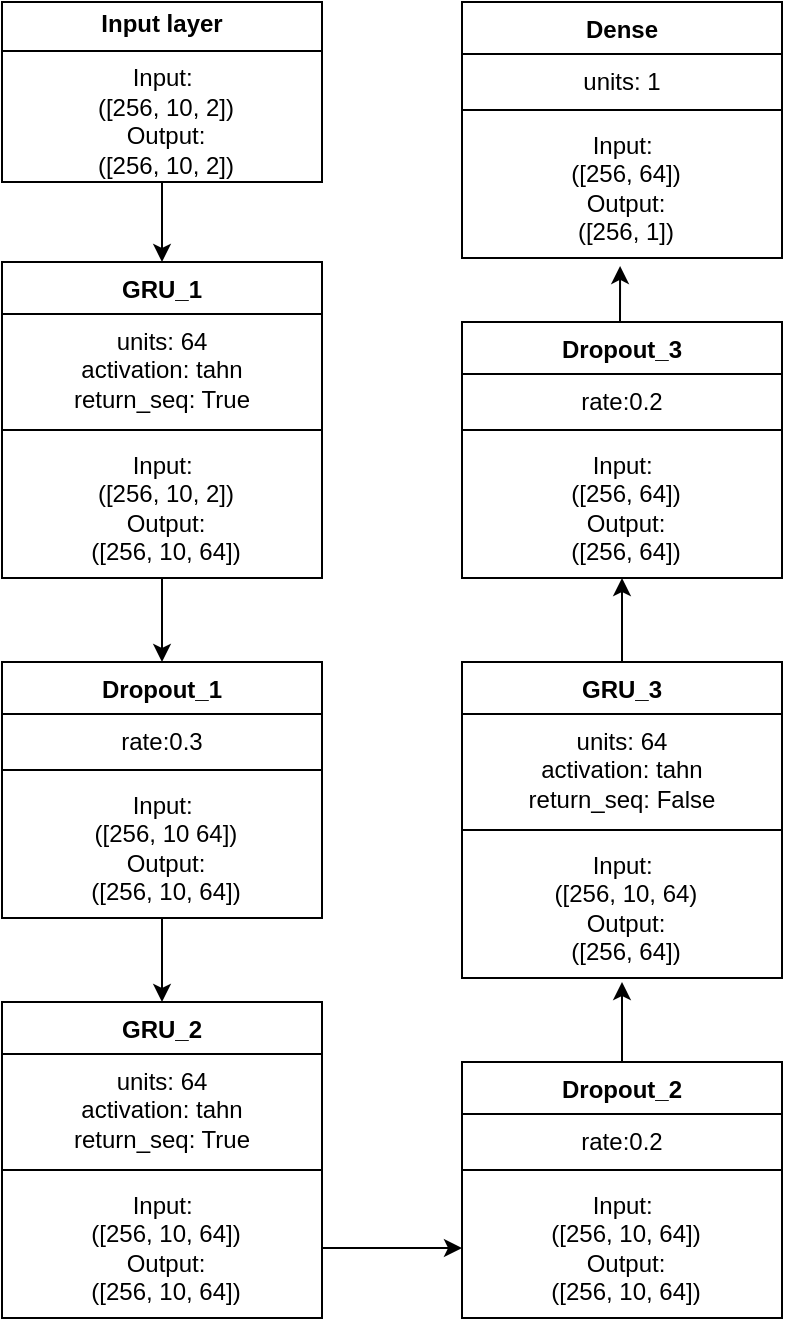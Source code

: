 <mxfile version="24.4.9" type="github">
  <diagram name="Page-1" id="rmsH0uK1KOe1VpGeyeAv">
    <mxGraphModel dx="1864" dy="666" grid="1" gridSize="10" guides="1" tooltips="1" connect="1" arrows="1" fold="1" page="1" pageScale="1" pageWidth="850" pageHeight="1100" math="0" shadow="0">
      <root>
        <mxCell id="0" />
        <mxCell id="1" parent="0" />
        <mxCell id="-qG79by7kBqQ-nuzrStk-1" value="" style="edgeStyle=orthogonalEdgeStyle;rounded=0;orthogonalLoop=1;jettySize=auto;html=1;entryX=0.5;entryY=0;entryDx=0;entryDy=0;" parent="1" source="-qG79by7kBqQ-nuzrStk-2" target="-qG79by7kBqQ-nuzrStk-4" edge="1">
          <mxGeometry relative="1" as="geometry">
            <mxPoint x="-690" y="750" as="targetPoint" />
          </mxGeometry>
        </mxCell>
        <mxCell id="-qG79by7kBqQ-nuzrStk-2" value="&lt;p style=&quot;margin:0px;margin-top:4px;text-align:center;&quot;&gt;&lt;b&gt;Input layer&lt;/b&gt;&lt;/p&gt;&lt;hr size=&quot;1&quot; style=&quot;border-style:solid;&quot;&gt;&lt;p style=&quot;text-align: center; margin: 0px 0px 0px 4px;&quot;&gt;Input:&amp;nbsp;&lt;/p&gt;&lt;p style=&quot;text-align: center; margin: 0px 0px 0px 4px;&quot;&gt;([256, 10, 2])&lt;/p&gt;&lt;p style=&quot;text-align: center; margin: 0px 0px 0px 4px;&quot;&gt;Output:&lt;/p&gt;&lt;p style=&quot;text-align: center; margin: 0px 0px 0px 4px;&quot;&gt;([256, 10, 2])&lt;br&gt;&lt;/p&gt;" style="verticalAlign=top;align=left;overflow=fill;html=1;whiteSpace=wrap;" parent="1" vertex="1">
          <mxGeometry x="-770" y="630" width="160" height="90" as="geometry" />
        </mxCell>
        <mxCell id="-qG79by7kBqQ-nuzrStk-3" style="edgeStyle=orthogonalEdgeStyle;rounded=0;orthogonalLoop=1;jettySize=auto;html=1;exitX=0.5;exitY=1;exitDx=0;exitDy=0;entryX=0.5;entryY=0;entryDx=0;entryDy=0;" parent="1" source="-qG79by7kBqQ-nuzrStk-4" target="-qG79by7kBqQ-nuzrStk-9" edge="1">
          <mxGeometry relative="1" as="geometry" />
        </mxCell>
        <mxCell id="-qG79by7kBqQ-nuzrStk-4" value="GRU_1" style="swimlane;fontStyle=1;align=center;verticalAlign=top;childLayout=stackLayout;horizontal=1;startSize=26;horizontalStack=0;resizeParent=1;resizeParentMax=0;resizeLast=0;collapsible=1;marginBottom=0;whiteSpace=wrap;html=1;" parent="1" vertex="1">
          <mxGeometry x="-770" y="760" width="160" height="158" as="geometry" />
        </mxCell>
        <mxCell id="-qG79by7kBqQ-nuzrStk-5" value="units: 64&lt;div&gt;activation: tahn&lt;/div&gt;&lt;div&gt;return_seq: True&lt;/div&gt;" style="text;strokeColor=none;fillColor=none;align=center;verticalAlign=top;spacingLeft=4;spacingRight=4;overflow=hidden;rotatable=0;points=[[0,0.5],[1,0.5]];portConstraint=eastwest;whiteSpace=wrap;html=1;" parent="-qG79by7kBqQ-nuzrStk-4" vertex="1">
          <mxGeometry y="26" width="160" height="54" as="geometry" />
        </mxCell>
        <mxCell id="-qG79by7kBqQ-nuzrStk-6" value="" style="line;strokeWidth=1;fillColor=none;align=left;verticalAlign=middle;spacingTop=-1;spacingLeft=3;spacingRight=3;rotatable=0;labelPosition=right;points=[];portConstraint=eastwest;strokeColor=inherit;" parent="-qG79by7kBqQ-nuzrStk-4" vertex="1">
          <mxGeometry y="80" width="160" height="8" as="geometry" />
        </mxCell>
        <mxCell id="-qG79by7kBqQ-nuzrStk-7" value="&lt;p style=&quot;margin: 0px 0px 0px 4px;&quot;&gt;Input:&amp;nbsp;&lt;/p&gt;&lt;p style=&quot;margin: 0px 0px 0px 4px;&quot;&gt;([256, 10, 2])&lt;/p&gt;&lt;p style=&quot;margin: 0px 0px 0px 4px;&quot;&gt;Output:&lt;/p&gt;&lt;p style=&quot;margin: 0px 0px 0px 4px;&quot;&gt;([256, 10, 64])&lt;/p&gt;" style="text;strokeColor=none;fillColor=none;align=center;verticalAlign=top;spacingLeft=4;spacingRight=4;overflow=hidden;rotatable=0;points=[[0,0.5],[1,0.5]];portConstraint=eastwest;whiteSpace=wrap;html=1;" parent="-qG79by7kBqQ-nuzrStk-4" vertex="1">
          <mxGeometry y="88" width="160" height="70" as="geometry" />
        </mxCell>
        <mxCell id="-qG79by7kBqQ-nuzrStk-8" value="" style="edgeStyle=orthogonalEdgeStyle;rounded=0;orthogonalLoop=1;jettySize=auto;html=1;entryX=0.5;entryY=0;entryDx=0;entryDy=0;" parent="1" source="-qG79by7kBqQ-nuzrStk-9" target="-qG79by7kBqQ-nuzrStk-13" edge="1">
          <mxGeometry relative="1" as="geometry" />
        </mxCell>
        <mxCell id="-qG79by7kBqQ-nuzrStk-9" value="Dropout_1" style="swimlane;fontStyle=1;align=center;verticalAlign=top;childLayout=stackLayout;horizontal=1;startSize=26;horizontalStack=0;resizeParent=1;resizeParentMax=0;resizeLast=0;collapsible=1;marginBottom=0;whiteSpace=wrap;html=1;" parent="1" vertex="1">
          <mxGeometry x="-770" y="960" width="160" height="128" as="geometry" />
        </mxCell>
        <mxCell id="-qG79by7kBqQ-nuzrStk-10" value="rate:0.3" style="text;strokeColor=none;fillColor=none;align=center;verticalAlign=top;spacingLeft=4;spacingRight=4;overflow=hidden;rotatable=0;points=[[0,0.5],[1,0.5]];portConstraint=eastwest;whiteSpace=wrap;html=1;" parent="-qG79by7kBqQ-nuzrStk-9" vertex="1">
          <mxGeometry y="26" width="160" height="24" as="geometry" />
        </mxCell>
        <mxCell id="-qG79by7kBqQ-nuzrStk-11" value="" style="line;strokeWidth=1;fillColor=none;align=left;verticalAlign=middle;spacingTop=-1;spacingLeft=3;spacingRight=3;rotatable=0;labelPosition=right;points=[];portConstraint=eastwest;strokeColor=inherit;" parent="-qG79by7kBqQ-nuzrStk-9" vertex="1">
          <mxGeometry y="50" width="160" height="8" as="geometry" />
        </mxCell>
        <mxCell id="-qG79by7kBqQ-nuzrStk-12" value="&lt;p style=&quot;margin: 0px 0px 0px 4px;&quot;&gt;Input:&amp;nbsp;&lt;/p&gt;&lt;p style=&quot;margin: 0px 0px 0px 4px;&quot;&gt;([256, 10 64])&lt;/p&gt;&lt;p style=&quot;margin: 0px 0px 0px 4px;&quot;&gt;Output:&lt;/p&gt;&lt;p style=&quot;margin: 0px 0px 0px 4px;&quot;&gt;([256, 10, 64])&lt;/p&gt;" style="text;strokeColor=none;fillColor=none;align=center;verticalAlign=top;spacingLeft=4;spacingRight=4;overflow=hidden;rotatable=0;points=[[0,0.5],[1,0.5]];portConstraint=eastwest;whiteSpace=wrap;html=1;" parent="-qG79by7kBqQ-nuzrStk-9" vertex="1">
          <mxGeometry y="58" width="160" height="70" as="geometry" />
        </mxCell>
        <mxCell id="-qG79by7kBqQ-nuzrStk-13" value="GRU_2" style="swimlane;fontStyle=1;align=center;verticalAlign=top;childLayout=stackLayout;horizontal=1;startSize=26;horizontalStack=0;resizeParent=1;resizeParentMax=0;resizeLast=0;collapsible=1;marginBottom=0;whiteSpace=wrap;html=1;" parent="1" vertex="1">
          <mxGeometry x="-770" y="1130" width="160" height="158" as="geometry" />
        </mxCell>
        <mxCell id="-qG79by7kBqQ-nuzrStk-14" value="units: 64&lt;div&gt;activation: tahn&lt;/div&gt;&lt;div&gt;return_seq: True&lt;/div&gt;" style="text;strokeColor=none;fillColor=none;align=center;verticalAlign=top;spacingLeft=4;spacingRight=4;overflow=hidden;rotatable=0;points=[[0,0.5],[1,0.5]];portConstraint=eastwest;whiteSpace=wrap;html=1;" parent="-qG79by7kBqQ-nuzrStk-13" vertex="1">
          <mxGeometry y="26" width="160" height="54" as="geometry" />
        </mxCell>
        <mxCell id="-qG79by7kBqQ-nuzrStk-15" value="" style="line;strokeWidth=1;fillColor=none;align=left;verticalAlign=middle;spacingTop=-1;spacingLeft=3;spacingRight=3;rotatable=0;labelPosition=right;points=[];portConstraint=eastwest;strokeColor=inherit;" parent="-qG79by7kBqQ-nuzrStk-13" vertex="1">
          <mxGeometry y="80" width="160" height="8" as="geometry" />
        </mxCell>
        <mxCell id="-qG79by7kBqQ-nuzrStk-16" value="&lt;p style=&quot;margin: 0px 0px 0px 4px;&quot;&gt;Input:&amp;nbsp;&lt;/p&gt;&lt;p style=&quot;margin: 0px 0px 0px 4px;&quot;&gt;([256, 10, 64])&lt;/p&gt;&lt;p style=&quot;margin: 0px 0px 0px 4px;&quot;&gt;Output:&lt;/p&gt;&lt;p style=&quot;margin: 0px 0px 0px 4px;&quot;&gt;([256, 10, 64])&lt;/p&gt;" style="text;strokeColor=none;fillColor=none;align=center;verticalAlign=top;spacingLeft=4;spacingRight=4;overflow=hidden;rotatable=0;points=[[0,0.5],[1,0.5]];portConstraint=eastwest;whiteSpace=wrap;html=1;" parent="-qG79by7kBqQ-nuzrStk-13" vertex="1">
          <mxGeometry y="88" width="160" height="70" as="geometry" />
        </mxCell>
        <mxCell id="-qG79by7kBqQ-nuzrStk-17" value="" style="edgeStyle=orthogonalEdgeStyle;rounded=0;orthogonalLoop=1;jettySize=auto;html=1;" parent="1" source="-qG79by7kBqQ-nuzrStk-18" edge="1">
          <mxGeometry relative="1" as="geometry">
            <mxPoint x="-460" y="1120" as="targetPoint" />
            <Array as="points">
              <mxPoint x="-460" y="1139" />
              <mxPoint x="-460" y="1139" />
            </Array>
          </mxGeometry>
        </mxCell>
        <mxCell id="-qG79by7kBqQ-nuzrStk-18" value="Dropout_2" style="swimlane;fontStyle=1;align=center;verticalAlign=top;childLayout=stackLayout;horizontal=1;startSize=26;horizontalStack=0;resizeParent=1;resizeParentMax=0;resizeLast=0;collapsible=1;marginBottom=0;whiteSpace=wrap;html=1;" parent="1" vertex="1">
          <mxGeometry x="-540" y="1160" width="160" height="128" as="geometry" />
        </mxCell>
        <mxCell id="-qG79by7kBqQ-nuzrStk-19" value="rate:0.2" style="text;strokeColor=none;fillColor=none;align=center;verticalAlign=top;spacingLeft=4;spacingRight=4;overflow=hidden;rotatable=0;points=[[0,0.5],[1,0.5]];portConstraint=eastwest;whiteSpace=wrap;html=1;" parent="-qG79by7kBqQ-nuzrStk-18" vertex="1">
          <mxGeometry y="26" width="160" height="24" as="geometry" />
        </mxCell>
        <mxCell id="-qG79by7kBqQ-nuzrStk-20" value="" style="line;strokeWidth=1;fillColor=none;align=left;verticalAlign=middle;spacingTop=-1;spacingLeft=3;spacingRight=3;rotatable=0;labelPosition=right;points=[];portConstraint=eastwest;strokeColor=inherit;" parent="-qG79by7kBqQ-nuzrStk-18" vertex="1">
          <mxGeometry y="50" width="160" height="8" as="geometry" />
        </mxCell>
        <mxCell id="-qG79by7kBqQ-nuzrStk-21" value="&lt;p style=&quot;margin: 0px 0px 0px 4px;&quot;&gt;Input:&amp;nbsp;&lt;/p&gt;&lt;p style=&quot;margin: 0px 0px 0px 4px;&quot;&gt;([256, 10, 64])&lt;/p&gt;&lt;p style=&quot;margin: 0px 0px 0px 4px;&quot;&gt;Output:&lt;/p&gt;&lt;p style=&quot;margin: 0px 0px 0px 4px;&quot;&gt;([256, 10, 64])&lt;/p&gt;" style="text;strokeColor=none;fillColor=none;align=center;verticalAlign=top;spacingLeft=4;spacingRight=4;overflow=hidden;rotatable=0;points=[[0,0.5],[1,0.5]];portConstraint=eastwest;whiteSpace=wrap;html=1;" parent="-qG79by7kBqQ-nuzrStk-18" vertex="1">
          <mxGeometry y="58" width="160" height="70" as="geometry" />
        </mxCell>
        <mxCell id="-qG79by7kBqQ-nuzrStk-22" value="" style="edgeStyle=orthogonalEdgeStyle;rounded=0;orthogonalLoop=1;jettySize=auto;html=1;" parent="1" source="-qG79by7kBqQ-nuzrStk-16" target="-qG79by7kBqQ-nuzrStk-21" edge="1">
          <mxGeometry relative="1" as="geometry" />
        </mxCell>
        <mxCell id="-qG79by7kBqQ-nuzrStk-23" value="" style="edgeStyle=orthogonalEdgeStyle;rounded=0;orthogonalLoop=1;jettySize=auto;html=1;" parent="1" source="-qG79by7kBqQ-nuzrStk-24" target="-qG79by7kBqQ-nuzrStk-31" edge="1">
          <mxGeometry relative="1" as="geometry">
            <Array as="points">
              <mxPoint x="-460" y="939" />
              <mxPoint x="-460" y="939" />
            </Array>
          </mxGeometry>
        </mxCell>
        <mxCell id="-qG79by7kBqQ-nuzrStk-24" value="GRU_3" style="swimlane;fontStyle=1;align=center;verticalAlign=top;childLayout=stackLayout;horizontal=1;startSize=26;horizontalStack=0;resizeParent=1;resizeParentMax=0;resizeLast=0;collapsible=1;marginBottom=0;whiteSpace=wrap;html=1;" parent="1" vertex="1">
          <mxGeometry x="-540" y="960" width="160" height="158" as="geometry" />
        </mxCell>
        <mxCell id="-qG79by7kBqQ-nuzrStk-25" value="units: 64&lt;div&gt;activation: tahn&lt;/div&gt;&lt;div&gt;return_seq: False&lt;/div&gt;" style="text;strokeColor=none;fillColor=none;align=center;verticalAlign=top;spacingLeft=4;spacingRight=4;overflow=hidden;rotatable=0;points=[[0,0.5],[1,0.5]];portConstraint=eastwest;whiteSpace=wrap;html=1;" parent="-qG79by7kBqQ-nuzrStk-24" vertex="1">
          <mxGeometry y="26" width="160" height="54" as="geometry" />
        </mxCell>
        <mxCell id="-qG79by7kBqQ-nuzrStk-26" value="" style="line;strokeWidth=1;fillColor=none;align=left;verticalAlign=middle;spacingTop=-1;spacingLeft=3;spacingRight=3;rotatable=0;labelPosition=right;points=[];portConstraint=eastwest;strokeColor=inherit;" parent="-qG79by7kBqQ-nuzrStk-24" vertex="1">
          <mxGeometry y="80" width="160" height="8" as="geometry" />
        </mxCell>
        <mxCell id="-qG79by7kBqQ-nuzrStk-27" value="&lt;p style=&quot;margin: 0px 0px 0px 4px;&quot;&gt;Input:&amp;nbsp;&lt;/p&gt;&lt;p style=&quot;margin: 0px 0px 0px 4px;&quot;&gt;([256, 10, 64)&lt;/p&gt;&lt;p style=&quot;margin: 0px 0px 0px 4px;&quot;&gt;Output:&lt;/p&gt;&lt;p style=&quot;margin: 0px 0px 0px 4px;&quot;&gt;([256, 64])&lt;/p&gt;" style="text;strokeColor=none;fillColor=none;align=center;verticalAlign=top;spacingLeft=4;spacingRight=4;overflow=hidden;rotatable=0;points=[[0,0.5],[1,0.5]];portConstraint=eastwest;whiteSpace=wrap;html=1;" parent="-qG79by7kBqQ-nuzrStk-24" vertex="1">
          <mxGeometry y="88" width="160" height="70" as="geometry" />
        </mxCell>
        <mxCell id="-qG79by7kBqQ-nuzrStk-28" value="Dropout_3" style="swimlane;fontStyle=1;align=center;verticalAlign=top;childLayout=stackLayout;horizontal=1;startSize=26;horizontalStack=0;resizeParent=1;resizeParentMax=0;resizeLast=0;collapsible=1;marginBottom=0;whiteSpace=wrap;html=1;" parent="1" vertex="1">
          <mxGeometry x="-540" y="790" width="160" height="128" as="geometry" />
        </mxCell>
        <mxCell id="-qG79by7kBqQ-nuzrStk-29" value="rate:0.2" style="text;strokeColor=none;fillColor=none;align=center;verticalAlign=top;spacingLeft=4;spacingRight=4;overflow=hidden;rotatable=0;points=[[0,0.5],[1,0.5]];portConstraint=eastwest;whiteSpace=wrap;html=1;" parent="-qG79by7kBqQ-nuzrStk-28" vertex="1">
          <mxGeometry y="26" width="160" height="24" as="geometry" />
        </mxCell>
        <mxCell id="-qG79by7kBqQ-nuzrStk-30" value="" style="line;strokeWidth=1;fillColor=none;align=left;verticalAlign=middle;spacingTop=-1;spacingLeft=3;spacingRight=3;rotatable=0;labelPosition=right;points=[];portConstraint=eastwest;strokeColor=inherit;" parent="-qG79by7kBqQ-nuzrStk-28" vertex="1">
          <mxGeometry y="50" width="160" height="8" as="geometry" />
        </mxCell>
        <mxCell id="-qG79by7kBqQ-nuzrStk-31" value="&lt;p style=&quot;margin: 0px 0px 0px 4px;&quot;&gt;Input:&amp;nbsp;&lt;/p&gt;&lt;p style=&quot;margin: 0px 0px 0px 4px;&quot;&gt;([256, 64])&lt;/p&gt;&lt;p style=&quot;margin: 0px 0px 0px 4px;&quot;&gt;Output:&lt;/p&gt;&lt;p style=&quot;margin: 0px 0px 0px 4px;&quot;&gt;([256, 64])&lt;/p&gt;" style="text;strokeColor=none;fillColor=none;align=center;verticalAlign=top;spacingLeft=4;spacingRight=4;overflow=hidden;rotatable=0;points=[[0,0.5],[1,0.5]];portConstraint=eastwest;whiteSpace=wrap;html=1;" parent="-qG79by7kBqQ-nuzrStk-28" vertex="1">
          <mxGeometry y="58" width="160" height="70" as="geometry" />
        </mxCell>
        <mxCell id="-qG79by7kBqQ-nuzrStk-32" value="Dense" style="swimlane;fontStyle=1;align=center;verticalAlign=top;childLayout=stackLayout;horizontal=1;startSize=26;horizontalStack=0;resizeParent=1;resizeParentMax=0;resizeLast=0;collapsible=1;marginBottom=0;whiteSpace=wrap;html=1;" parent="1" vertex="1">
          <mxGeometry x="-540" y="630" width="160" height="128" as="geometry" />
        </mxCell>
        <mxCell id="-qG79by7kBqQ-nuzrStk-33" value="units: 1" style="text;strokeColor=none;fillColor=none;align=center;verticalAlign=top;spacingLeft=4;spacingRight=4;overflow=hidden;rotatable=0;points=[[0,0.5],[1,0.5]];portConstraint=eastwest;whiteSpace=wrap;html=1;" parent="-qG79by7kBqQ-nuzrStk-32" vertex="1">
          <mxGeometry y="26" width="160" height="24" as="geometry" />
        </mxCell>
        <mxCell id="-qG79by7kBqQ-nuzrStk-34" value="" style="line;strokeWidth=1;fillColor=none;align=left;verticalAlign=middle;spacingTop=-1;spacingLeft=3;spacingRight=3;rotatable=0;labelPosition=right;points=[];portConstraint=eastwest;strokeColor=inherit;" parent="-qG79by7kBqQ-nuzrStk-32" vertex="1">
          <mxGeometry y="50" width="160" height="8" as="geometry" />
        </mxCell>
        <mxCell id="-qG79by7kBqQ-nuzrStk-35" value="&lt;p style=&quot;margin: 0px 0px 0px 4px;&quot;&gt;Input:&amp;nbsp;&lt;/p&gt;&lt;p style=&quot;margin: 0px 0px 0px 4px;&quot;&gt;([256, 64])&lt;/p&gt;&lt;p style=&quot;margin: 0px 0px 0px 4px;&quot;&gt;Output:&lt;/p&gt;&lt;p style=&quot;margin: 0px 0px 0px 4px;&quot;&gt;([256, 1])&lt;/p&gt;" style="text;strokeColor=none;fillColor=none;align=center;verticalAlign=top;spacingLeft=4;spacingRight=4;overflow=hidden;rotatable=0;points=[[0,0.5],[1,0.5]];portConstraint=eastwest;whiteSpace=wrap;html=1;" parent="-qG79by7kBqQ-nuzrStk-32" vertex="1">
          <mxGeometry y="58" width="160" height="70" as="geometry" />
        </mxCell>
        <mxCell id="6n6E3lV17pc3CgNgu8oz-1" style="edgeStyle=orthogonalEdgeStyle;rounded=0;orthogonalLoop=1;jettySize=auto;html=1;exitX=0.5;exitY=0;exitDx=0;exitDy=0;entryX=0.494;entryY=1.057;entryDx=0;entryDy=0;entryPerimeter=0;" edge="1" parent="1" source="-qG79by7kBqQ-nuzrStk-28" target="-qG79by7kBqQ-nuzrStk-35">
          <mxGeometry relative="1" as="geometry" />
        </mxCell>
      </root>
    </mxGraphModel>
  </diagram>
</mxfile>

